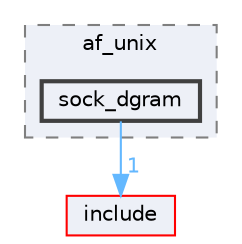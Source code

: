 digraph "src/nexilis/archived_protocols/af_unix/sock_dgram"
{
 // LATEX_PDF_SIZE
  bgcolor="transparent";
  edge [fontname=Helvetica,fontsize=10,labelfontname=Helvetica,labelfontsize=10];
  node [fontname=Helvetica,fontsize=10,shape=box,height=0.2,width=0.4];
  compound=true
  subgraph clusterdir_90cd8bdeeb48d813960ac51fee83b8f3 {
    graph [ bgcolor="#edf0f7", pencolor="grey50", label="af_unix", fontname=Helvetica,fontsize=10 style="filled,dashed", URL="dir_90cd8bdeeb48d813960ac51fee83b8f3.html",tooltip=""]
  dir_b34623c5162fa8670b3cb155a20b5475 [label="sock_dgram", fillcolor="#edf0f7", color="grey25", style="filled,bold", URL="dir_b34623c5162fa8670b3cb155a20b5475.html",tooltip=""];
  }
  dir_d44c64559bbebec7f509842c48db8b23 [label="include", fillcolor="#edf0f7", color="red", style="filled", URL="dir_d44c64559bbebec7f509842c48db8b23.html",tooltip=""];
  dir_b34623c5162fa8670b3cb155a20b5475->dir_d44c64559bbebec7f509842c48db8b23 [headlabel="1", labeldistance=1.5 headhref="dir_000037_000013.html" href="dir_000037_000013.html" color="steelblue1" fontcolor="steelblue1"];
}

